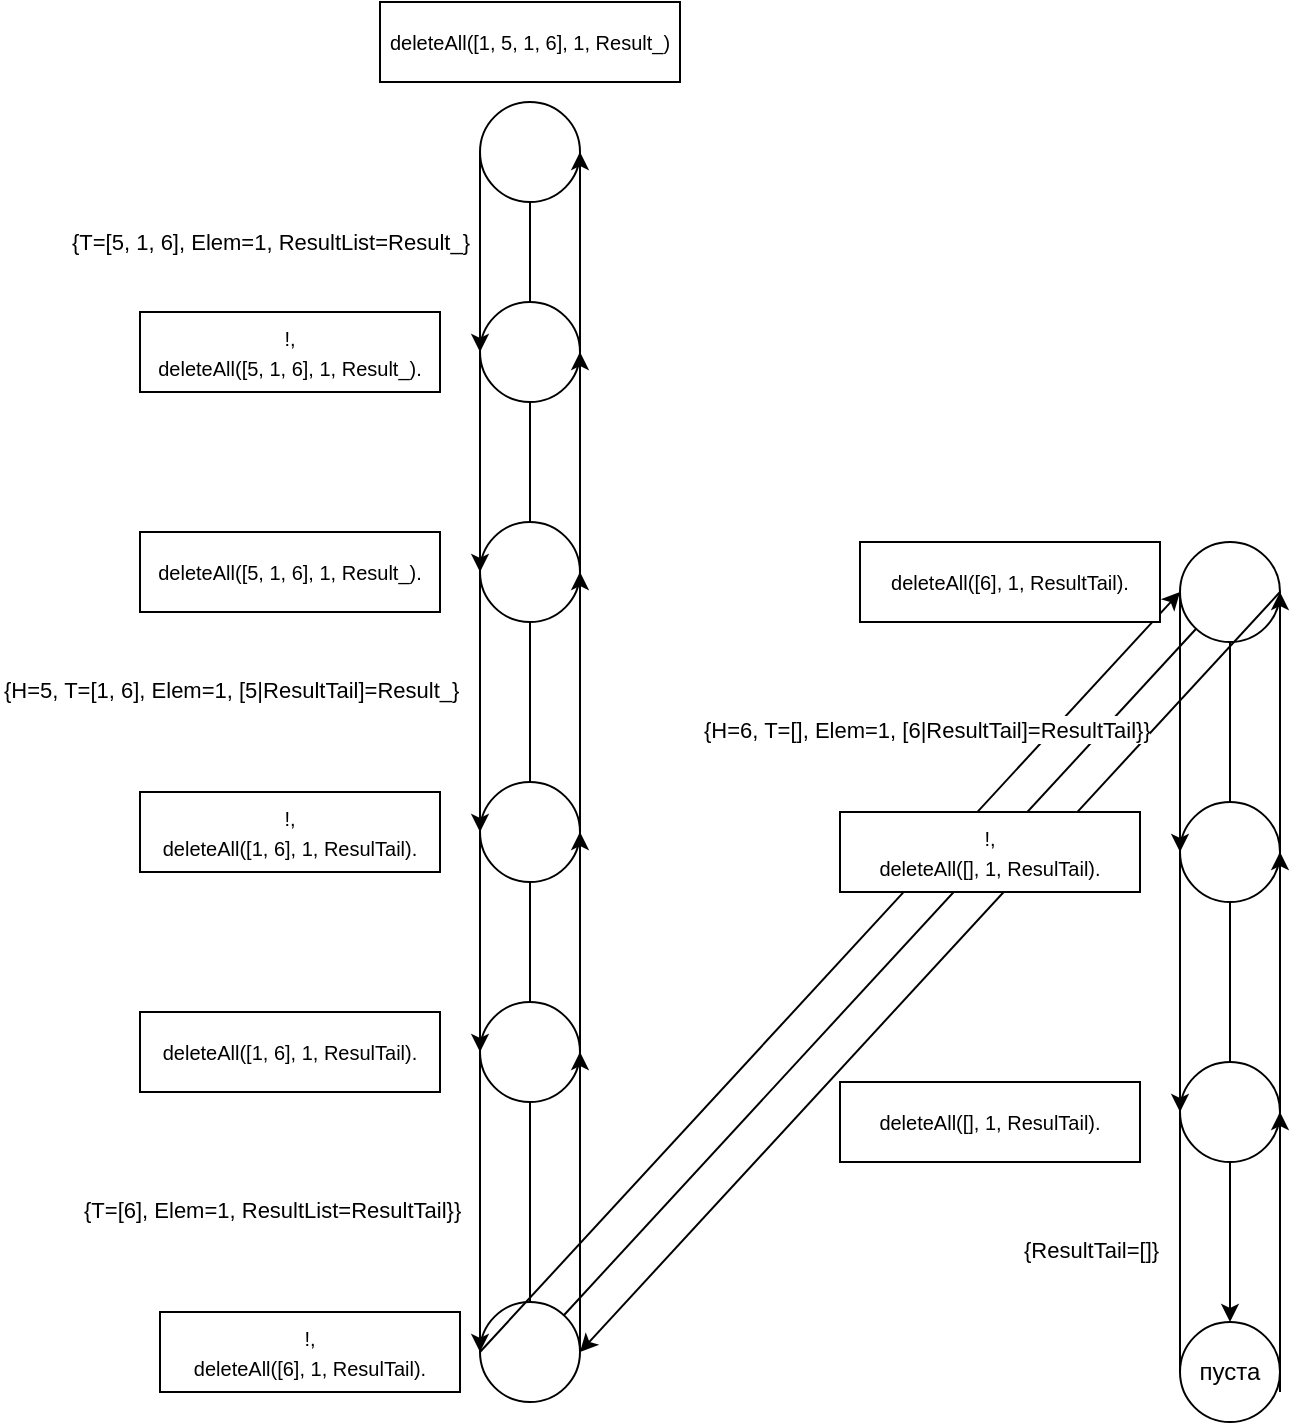 <mxfile version="13.9.9" type="device"><diagram id="ByAQl32788IzwOaRKOCg" name="Страница 1"><mxGraphModel dx="2380" dy="1610" grid="1" gridSize="10" guides="1" tooltips="1" connect="1" arrows="1" fold="1" page="1" pageScale="1" pageWidth="827" pageHeight="1169" math="0" shadow="0"><root><mxCell id="0"/><mxCell id="1" parent="0"/><mxCell id="kf5B0taQQT98hk3ZqKdp-8" value="" style="ellipse;whiteSpace=wrap;html=1;aspect=fixed;" parent="1" vertex="1"><mxGeometry x="360" y="580" width="50" height="50" as="geometry"/></mxCell><mxCell id="kf5B0taQQT98hk3ZqKdp-9" value="" style="endArrow=none;html=1;" parent="1" source="kf5B0taQQT98hk3ZqKdp-8" target="kf5B0taQQT98hk3ZqKdp-10" edge="1"><mxGeometry width="50" height="50" relative="1" as="geometry"><mxPoint x="317" y="630" as="sourcePoint"/><mxPoint x="450" y="570" as="targetPoint"/></mxGeometry></mxCell><mxCell id="kf5B0taQQT98hk3ZqKdp-10" value="" style="ellipse;whiteSpace=wrap;html=1;aspect=fixed;" parent="1" vertex="1"><mxGeometry x="360" y="680" width="50" height="50" as="geometry"/></mxCell><mxCell id="kf5B0taQQT98hk3ZqKdp-11" value="" style="endArrow=classic;html=1;entryX=0;entryY=0.5;entryDx=0;entryDy=0;exitX=0;exitY=0.5;exitDx=0;exitDy=0;" parent="1" source="kf5B0taQQT98hk3ZqKdp-8" target="kf5B0taQQT98hk3ZqKdp-10" edge="1"><mxGeometry width="50" height="50" relative="1" as="geometry"><mxPoint x="400" y="620" as="sourcePoint"/><mxPoint x="450" y="570" as="targetPoint"/></mxGeometry></mxCell><mxCell id="kf5B0taQQT98hk3ZqKdp-17" value="{T=[5, 1, 6], Elem=1,&amp;nbsp;ResultList=Result_}" style="edgeLabel;html=1;align=center;verticalAlign=middle;resizable=0;points=[];" parent="kf5B0taQQT98hk3ZqKdp-11" vertex="1" connectable="0"><mxGeometry x="0.364" y="2" relative="1" as="geometry"><mxPoint x="-107" y="-23.24" as="offset"/></mxGeometry></mxCell><mxCell id="kf5B0taQQT98hk3ZqKdp-12" value="" style="endArrow=classic;html=1;exitX=1;exitY=0.5;exitDx=0;exitDy=0;entryX=1;entryY=0.5;entryDx=0;entryDy=0;" parent="1" source="kf5B0taQQT98hk3ZqKdp-10" target="kf5B0taQQT98hk3ZqKdp-8" edge="1"><mxGeometry width="50" height="50" relative="1" as="geometry"><mxPoint x="400" y="620" as="sourcePoint"/><mxPoint x="450" y="570" as="targetPoint"/></mxGeometry></mxCell><mxCell id="kf5B0taQQT98hk3ZqKdp-13" value="&lt;span style=&quot;font-size: 10px&quot;&gt;deleteAll([1, 5, 1, 6], 1, Result_)&lt;/span&gt;" style="rounded=0;whiteSpace=wrap;html=1;" parent="1" vertex="1"><mxGeometry x="310" y="530" width="150" height="40" as="geometry"/></mxCell><mxCell id="kf5B0taQQT98hk3ZqKdp-16" value="&lt;div&gt;&lt;span style=&quot;font-size: 10px&quot;&gt;!,&lt;/span&gt;&lt;/div&gt;&lt;div&gt;&lt;span style=&quot;font-size: 10px&quot;&gt;deleteAll([5, 1, 6], 1, Result_).&lt;/span&gt;&lt;/div&gt;" style="rounded=0;whiteSpace=wrap;html=1;" parent="1" vertex="1"><mxGeometry x="190" y="685" width="150" height="40" as="geometry"/></mxCell><mxCell id="kf5B0taQQT98hk3ZqKdp-33" value="" style="endArrow=none;html=1;" parent="1" source="kf5B0taQQT98hk3ZqKdp-10" target="kf5B0taQQT98hk3ZqKdp-34" edge="1"><mxGeometry width="50" height="50" relative="1" as="geometry"><mxPoint x="510" y="860" as="sourcePoint"/><mxPoint x="440" y="781.35" as="targetPoint"/></mxGeometry></mxCell><mxCell id="kf5B0taQQT98hk3ZqKdp-34" value="" style="ellipse;whiteSpace=wrap;html=1;aspect=fixed;" parent="1" vertex="1"><mxGeometry x="360" y="790" width="50" height="50" as="geometry"/></mxCell><mxCell id="kf5B0taQQT98hk3ZqKdp-35" value="" style="endArrow=classic;html=1;exitX=0;exitY=0.5;exitDx=0;exitDy=0;entryX=0;entryY=0.5;entryDx=0;entryDy=0;" parent="1" source="kf5B0taQQT98hk3ZqKdp-10" target="kf5B0taQQT98hk3ZqKdp-34" edge="1"><mxGeometry width="50" height="50" relative="1" as="geometry"><mxPoint x="357.322" y="798.672" as="sourcePoint"/><mxPoint x="440" y="781.35" as="targetPoint"/></mxGeometry></mxCell><mxCell id="kf5B0taQQT98hk3ZqKdp-37" value="" style="endArrow=classic;html=1;exitX=1;exitY=0.5;exitDx=0;exitDy=0;entryX=1;entryY=0.5;entryDx=0;entryDy=0;" parent="1" source="kf5B0taQQT98hk3ZqKdp-34" target="kf5B0taQQT98hk3ZqKdp-10" edge="1"><mxGeometry width="50" height="50" relative="1" as="geometry"><mxPoint x="390" y="831.35" as="sourcePoint"/><mxPoint x="375.0" y="841.35" as="targetPoint"/></mxGeometry></mxCell><mxCell id="kf5B0taQQT98hk3ZqKdp-38" value="&lt;div&gt;&lt;span style=&quot;font-size: 10px&quot;&gt;deleteAll([5, 1, 6], 1, Result_).&lt;/span&gt;&lt;br&gt;&lt;/div&gt;" style="rounded=0;whiteSpace=wrap;html=1;" parent="1" vertex="1"><mxGeometry x="190" y="795" width="150" height="40" as="geometry"/></mxCell><mxCell id="kf5B0taQQT98hk3ZqKdp-39" value="" style="endArrow=none;html=1;" parent="1" source="kf5B0taQQT98hk3ZqKdp-34" target="kf5B0taQQT98hk3ZqKdp-40" edge="1"><mxGeometry width="50" height="50" relative="1" as="geometry"><mxPoint x="236.688" y="986.05" as="sourcePoint"/><mxPoint x="320" y="934.03" as="targetPoint"/></mxGeometry></mxCell><mxCell id="kf5B0taQQT98hk3ZqKdp-40" value="" style="ellipse;whiteSpace=wrap;html=1;aspect=fixed;" parent="1" vertex="1"><mxGeometry x="360" y="920.0" width="50" height="50" as="geometry"/></mxCell><mxCell id="kf5B0taQQT98hk3ZqKdp-41" value="" style="endArrow=classic;html=1;entryX=0;entryY=0.5;entryDx=0;entryDy=0;exitX=0;exitY=0.5;exitDx=0;exitDy=0;" parent="1" source="kf5B0taQQT98hk3ZqKdp-34" target="kf5B0taQQT98hk3ZqKdp-40" edge="1"><mxGeometry width="50" height="50" relative="1" as="geometry"><mxPoint x="90" y="1001.35" as="sourcePoint"/><mxPoint x="320" y="934.03" as="targetPoint"/></mxGeometry></mxCell><mxCell id="kf5B0taQQT98hk3ZqKdp-42" value="" style="endArrow=classic;html=1;exitX=1;exitY=0.5;exitDx=0;exitDy=0;entryX=1;entryY=0.5;entryDx=0;entryDy=0;" parent="1" source="kf5B0taQQT98hk3ZqKdp-40" target="kf5B0taQQT98hk3ZqKdp-34" edge="1"><mxGeometry width="50" height="50" relative="1" as="geometry"><mxPoint x="270" y="984.03" as="sourcePoint"/><mxPoint x="255.0" y="994.03" as="targetPoint"/></mxGeometry></mxCell><mxCell id="kf5B0taQQT98hk3ZqKdp-43" value="&lt;div&gt;&lt;span style=&quot;font-size: 10px&quot;&gt;!,&lt;/span&gt;&lt;/div&gt;&lt;div&gt;&lt;span style=&quot;font-size: 10px&quot;&gt;deleteAll([1, 6], 1, ResulTail).&lt;/span&gt;&lt;/div&gt;" style="rounded=0;whiteSpace=wrap;html=1;" parent="1" vertex="1"><mxGeometry x="190" y="925.0" width="150" height="40" as="geometry"/></mxCell><mxCell id="kf5B0taQQT98hk3ZqKdp-44" value="&lt;span style=&quot;color: rgb(0 , 0 , 0) ; font-family: &amp;#34;helvetica&amp;#34; ; font-size: 11px ; font-style: normal ; font-weight: 400 ; letter-spacing: normal ; text-align: center ; text-indent: 0px ; text-transform: none ; word-spacing: 0px ; background-color: rgb(255 , 255 , 255) ; display: inline ; float: none&quot;&gt;{H=5, T=[1, 6], Elem=1, [5|ResultTail]=Result_}&lt;/span&gt;" style="text;whiteSpace=wrap;html=1;" parent="1" vertex="1"><mxGeometry x="120" y="860" width="240" height="30" as="geometry"/></mxCell><mxCell id="kf5B0taQQT98hk3ZqKdp-45" value="" style="endArrow=none;html=1;" parent="1" source="kf5B0taQQT98hk3ZqKdp-40" target="kf5B0taQQT98hk3ZqKdp-46" edge="1"><mxGeometry width="50" height="50" relative="1" as="geometry"><mxPoint x="119.639" y="1141.074" as="sourcePoint"/><mxPoint x="200" y="1089.03" as="targetPoint"/></mxGeometry></mxCell><mxCell id="kf5B0taQQT98hk3ZqKdp-46" value="" style="ellipse;whiteSpace=wrap;html=1;aspect=fixed;" parent="1" vertex="1"><mxGeometry x="360" y="1030" width="50" height="50" as="geometry"/></mxCell><mxCell id="kf5B0taQQT98hk3ZqKdp-47" value="" style="endArrow=classic;html=1;entryX=0;entryY=0.5;entryDx=0;entryDy=0;exitX=0;exitY=0.5;exitDx=0;exitDy=0;" parent="1" source="kf5B0taQQT98hk3ZqKdp-40" target="kf5B0taQQT98hk3ZqKdp-46" edge="1"><mxGeometry width="50" height="50" relative="1" as="geometry"><mxPoint x="110" y="1121.35" as="sourcePoint"/><mxPoint x="200" y="1089.03" as="targetPoint"/></mxGeometry></mxCell><mxCell id="kf5B0taQQT98hk3ZqKdp-48" value="" style="endArrow=classic;html=1;entryX=1;entryY=0.5;entryDx=0;entryDy=0;exitX=1;exitY=0.5;exitDx=0;exitDy=0;" parent="1" source="kf5B0taQQT98hk3ZqKdp-46" target="kf5B0taQQT98hk3ZqKdp-40" edge="1"><mxGeometry width="50" height="50" relative="1" as="geometry"><mxPoint x="440" y="1050" as="sourcePoint"/><mxPoint x="152.678" y="1139.028" as="targetPoint"/></mxGeometry></mxCell><mxCell id="kf5B0taQQT98hk3ZqKdp-49" value="&lt;span style=&quot;font-size: 10px&quot;&gt;deleteAll([1, 6], 1, ResulTail).&lt;/span&gt;" style="rounded=0;whiteSpace=wrap;html=1;" parent="1" vertex="1"><mxGeometry x="190" y="1035" width="150" height="40" as="geometry"/></mxCell><mxCell id="kf5B0taQQT98hk3ZqKdp-51" value="" style="endArrow=none;html=1;" parent="1" source="kf5B0taQQT98hk3ZqKdp-46" target="kf5B0taQQT98hk3ZqKdp-52" edge="1"><mxGeometry width="50" height="50" relative="1" as="geometry"><mxPoint x="-0.361" y="1286.074" as="sourcePoint"/><mxPoint x="80" y="1234.03" as="targetPoint"/></mxGeometry></mxCell><mxCell id="kf5B0taQQT98hk3ZqKdp-52" value="" style="ellipse;whiteSpace=wrap;html=1;aspect=fixed;" parent="1" vertex="1"><mxGeometry x="360" y="1180" width="50" height="50" as="geometry"/></mxCell><mxCell id="kf5B0taQQT98hk3ZqKdp-53" value="" style="endArrow=classic;html=1;entryX=0;entryY=0.5;entryDx=0;entryDy=0;exitX=0;exitY=0.5;exitDx=0;exitDy=0;" parent="1" source="kf5B0taQQT98hk3ZqKdp-46" target="kf5B0taQQT98hk3ZqKdp-52" edge="1"><mxGeometry width="50" height="50" relative="1" as="geometry"><mxPoint x="-10" y="1266.35" as="sourcePoint"/><mxPoint x="80" y="1234.03" as="targetPoint"/></mxGeometry></mxCell><mxCell id="kf5B0taQQT98hk3ZqKdp-54" value="" style="endArrow=classic;html=1;entryX=1;entryY=0.5;entryDx=0;entryDy=0;" parent="1" target="kf5B0taQQT98hk3ZqKdp-46" edge="1"><mxGeometry width="50" height="50" relative="1" as="geometry"><mxPoint x="410" y="1205" as="sourcePoint"/><mxPoint x="50" y="1311.35" as="targetPoint"/></mxGeometry></mxCell><mxCell id="kf5B0taQQT98hk3ZqKdp-55" value="&lt;div&gt;&lt;span style=&quot;font-size: 10px&quot;&gt;!,&lt;/span&gt;&lt;/div&gt;&lt;div&gt;&lt;span style=&quot;font-size: 10px&quot;&gt;deleteAll([6], 1, ResulTail).&lt;/span&gt;&lt;/div&gt;" style="rounded=0;whiteSpace=wrap;html=1;" parent="1" vertex="1"><mxGeometry x="200" y="1185" width="150" height="40" as="geometry"/></mxCell><mxCell id="kf5B0taQQT98hk3ZqKdp-56" value="&lt;span style=&quot;text-align: center ; background-color: rgb(255 , 255 , 255)&quot;&gt;&lt;span style=&quot;font-size: 11px&quot;&gt;{T=[6], Elem=1, ResultList=ResultTail}&lt;/span&gt;&lt;span style=&quot;font-size: 11px&quot;&gt;}&lt;/span&gt;&lt;/span&gt;" style="text;whiteSpace=wrap;html=1;" parent="1" vertex="1"><mxGeometry x="160" y="1120" width="240" height="30" as="geometry"/></mxCell><mxCell id="kf5B0taQQT98hk3ZqKdp-62" value="" style="endArrow=none;html=1;" parent="1" source="kf5B0taQQT98hk3ZqKdp-52" target="kf5B0taQQT98hk3ZqKdp-63" edge="1"><mxGeometry width="50" height="50" relative="1" as="geometry"><mxPoint x="289.031" y="1329.235" as="sourcePoint"/><mxPoint x="370" y="1270" as="targetPoint"/></mxGeometry></mxCell><mxCell id="kf5B0taQQT98hk3ZqKdp-63" value="" style="ellipse;whiteSpace=wrap;html=1;aspect=fixed;" parent="1" vertex="1"><mxGeometry x="710" y="800" width="50" height="50" as="geometry"/></mxCell><mxCell id="kf5B0taQQT98hk3ZqKdp-64" value="" style="endArrow=classic;html=1;entryX=0;entryY=0.5;entryDx=0;entryDy=0;exitX=0;exitY=0.5;exitDx=0;exitDy=0;" parent="1" source="kf5B0taQQT98hk3ZqKdp-52" target="kf5B0taQQT98hk3ZqKdp-63" edge="1"><mxGeometry width="50" height="50" relative="1" as="geometry"><mxPoint x="280.0" y="1310" as="sourcePoint"/><mxPoint x="370" y="1270" as="targetPoint"/></mxGeometry></mxCell><mxCell id="kf5B0taQQT98hk3ZqKdp-65" value="" style="endArrow=classic;html=1;exitX=1;exitY=0.5;exitDx=0;exitDy=0;entryX=1;entryY=0.5;entryDx=0;entryDy=0;" parent="1" source="kf5B0taQQT98hk3ZqKdp-63" target="kf5B0taQQT98hk3ZqKdp-52" edge="1"><mxGeometry width="50" height="50" relative="1" as="geometry"><mxPoint x="320" y="1320" as="sourcePoint"/><mxPoint x="322.678" y="1327.678" as="targetPoint"/></mxGeometry></mxCell><mxCell id="kf5B0taQQT98hk3ZqKdp-66" value="&lt;div&gt;&lt;span style=&quot;font-size: 10px&quot;&gt;deleteAll([6], 1, ResultTail).&lt;/span&gt;&lt;br&gt;&lt;/div&gt;" style="rounded=0;whiteSpace=wrap;html=1;" parent="1" vertex="1"><mxGeometry x="550" y="800" width="150" height="40" as="geometry"/></mxCell><mxCell id="kf5B0taQQT98hk3ZqKdp-68" value="" style="endArrow=none;html=1;" parent="1" source="kf5B0taQQT98hk3ZqKdp-63" target="kf5B0taQQT98hk3ZqKdp-69" edge="1"><mxGeometry width="50" height="50" relative="1" as="geometry"><mxPoint x="519.031" y="969.235" as="sourcePoint"/><mxPoint x="600" y="910" as="targetPoint"/></mxGeometry></mxCell><mxCell id="kf5B0taQQT98hk3ZqKdp-69" value="" style="ellipse;whiteSpace=wrap;html=1;aspect=fixed;" parent="1" vertex="1"><mxGeometry x="710" y="930" width="50" height="50" as="geometry"/></mxCell><mxCell id="kf5B0taQQT98hk3ZqKdp-70" value="" style="endArrow=classic;html=1;entryX=0;entryY=0.5;entryDx=0;entryDy=0;exitX=0;exitY=0.5;exitDx=0;exitDy=0;" parent="1" source="kf5B0taQQT98hk3ZqKdp-63" target="kf5B0taQQT98hk3ZqKdp-69" edge="1"><mxGeometry width="50" height="50" relative="1" as="geometry"><mxPoint x="510.0" y="950" as="sourcePoint"/><mxPoint x="600" y="910" as="targetPoint"/></mxGeometry></mxCell><mxCell id="kf5B0taQQT98hk3ZqKdp-71" value="" style="endArrow=classic;html=1;exitX=1;exitY=0.5;exitDx=0;exitDy=0;entryX=1;entryY=0.5;entryDx=0;entryDy=0;" parent="1" source="kf5B0taQQT98hk3ZqKdp-69" target="kf5B0taQQT98hk3ZqKdp-63" edge="1"><mxGeometry width="50" height="50" relative="1" as="geometry"><mxPoint x="550" y="960" as="sourcePoint"/><mxPoint x="570" y="1040" as="targetPoint"/></mxGeometry></mxCell><mxCell id="kf5B0taQQT98hk3ZqKdp-72" value="&lt;div&gt;&lt;span style=&quot;font-size: 10px&quot;&gt;!,&lt;/span&gt;&lt;/div&gt;&lt;div&gt;&lt;span style=&quot;font-size: 10px&quot;&gt;deleteAll([], 1, ResulTail).&lt;/span&gt;&lt;/div&gt;" style="rounded=0;whiteSpace=wrap;html=1;" parent="1" vertex="1"><mxGeometry x="540" y="935" width="150" height="40" as="geometry"/></mxCell><mxCell id="kf5B0taQQT98hk3ZqKdp-73" value="&lt;span style=&quot;text-align: center ; background-color: rgb(255 , 255 , 255)&quot;&gt;&lt;span style=&quot;font-size: 11px&quot;&gt;{H=6, T=[], Elem=1, [6|ResultTail]=ResultTail}&lt;/span&gt;&lt;span style=&quot;font-size: 11px&quot;&gt;}&lt;/span&gt;&lt;/span&gt;" style="text;whiteSpace=wrap;html=1;" parent="1" vertex="1"><mxGeometry x="470" y="880" width="240" height="30" as="geometry"/></mxCell><mxCell id="kf5B0taQQT98hk3ZqKdp-74" value="" style="endArrow=none;html=1;" parent="1" source="kf5B0taQQT98hk3ZqKdp-69" target="kf5B0taQQT98hk3ZqKdp-75" edge="1"><mxGeometry width="50" height="50" relative="1" as="geometry"><mxPoint x="399.357" y="1114.501" as="sourcePoint"/><mxPoint x="480" y="1060" as="targetPoint"/></mxGeometry></mxCell><mxCell id="kf5B0taQQT98hk3ZqKdp-75" value="" style="ellipse;whiteSpace=wrap;html=1;aspect=fixed;" parent="1" vertex="1"><mxGeometry x="710" y="1060" width="50" height="50" as="geometry"/></mxCell><mxCell id="kf5B0taQQT98hk3ZqKdp-76" value="" style="endArrow=classic;html=1;entryX=0;entryY=0.5;entryDx=0;entryDy=0;exitX=0;exitY=0.5;exitDx=0;exitDy=0;" parent="1" source="kf5B0taQQT98hk3ZqKdp-69" target="kf5B0taQQT98hk3ZqKdp-75" edge="1"><mxGeometry width="50" height="50" relative="1" as="geometry"><mxPoint x="390.0" y="1100" as="sourcePoint"/><mxPoint x="480" y="1060" as="targetPoint"/></mxGeometry></mxCell><mxCell id="kf5B0taQQT98hk3ZqKdp-77" value="" style="endArrow=classic;html=1;exitX=1;exitY=0.5;exitDx=0;exitDy=0;entryX=1;entryY=0.5;entryDx=0;entryDy=0;" parent="1" source="kf5B0taQQT98hk3ZqKdp-75" target="kf5B0taQQT98hk3ZqKdp-69" edge="1"><mxGeometry width="50" height="50" relative="1" as="geometry"><mxPoint x="430" y="1110" as="sourcePoint"/><mxPoint x="432.678" y="1112.678" as="targetPoint"/></mxGeometry></mxCell><mxCell id="kf5B0taQQT98hk3ZqKdp-78" value="&lt;div&gt;&lt;span style=&quot;font-size: 10px&quot;&gt;deleteAll([], 1, ResulTail).&lt;/span&gt;&lt;br&gt;&lt;/div&gt;" style="rounded=0;whiteSpace=wrap;html=1;" parent="1" vertex="1"><mxGeometry x="540" y="1070" width="150" height="40" as="geometry"/></mxCell><mxCell id="kf5B0taQQT98hk3ZqKdp-79" value="" style="endArrow=none;html=1;exitX=0;exitY=0.5;exitDx=0;exitDy=0;entryX=0;entryY=0.5;entryDx=0;entryDy=0;" parent="1" source="kf5B0taQQT98hk3ZqKdp-75" target="kf5B0taQQT98hk3ZqKdp-80" edge="1"><mxGeometry width="50" height="50" relative="1" as="geometry"><mxPoint x="776.677" y="1134.501" as="sourcePoint"/><mxPoint x="857.32" y="1080" as="targetPoint"/></mxGeometry></mxCell><mxCell id="kf5B0taQQT98hk3ZqKdp-80" value="пуста" style="ellipse;whiteSpace=wrap;html=1;aspect=fixed;" parent="1" vertex="1"><mxGeometry x="710" y="1190" width="50" height="50" as="geometry"/></mxCell><mxCell id="kf5B0taQQT98hk3ZqKdp-81" value="" style="endArrow=classic;html=1;entryX=0.5;entryY=0;entryDx=0;entryDy=0;" parent="1" source="kf5B0taQQT98hk3ZqKdp-75" target="kf5B0taQQT98hk3ZqKdp-80" edge="1"><mxGeometry width="50" height="50" relative="1" as="geometry"><mxPoint x="767.32" y="1120" as="sourcePoint"/><mxPoint x="857.32" y="1080" as="targetPoint"/></mxGeometry></mxCell><mxCell id="kf5B0taQQT98hk3ZqKdp-82" value="" style="endArrow=classic;html=1;" parent="1" edge="1"><mxGeometry width="50" height="50" relative="1" as="geometry"><mxPoint x="760" y="1225" as="sourcePoint"/><mxPoint x="760" y="1085" as="targetPoint"/></mxGeometry></mxCell><mxCell id="kf5B0taQQT98hk3ZqKdp-85" value="&lt;div style=&quot;text-align: center&quot;&gt;&lt;span style=&quot;font-size: 11px ; background-color: rgb(255 , 255 , 255)&quot;&gt;{ResultTail=[]}&lt;/span&gt;&lt;/div&gt;" style="text;whiteSpace=wrap;html=1;" parent="1" vertex="1"><mxGeometry x="630" y="1140" width="70" height="30" as="geometry"/></mxCell></root></mxGraphModel></diagram></mxfile>